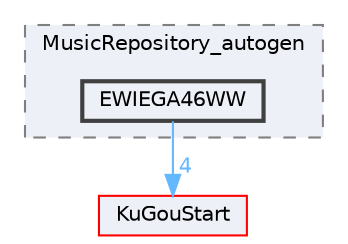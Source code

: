 digraph "EWIEGA46WW"
{
 // LATEX_PDF_SIZE
  bgcolor="transparent";
  edge [fontname=Helvetica,fontsize=10,labelfontname=Helvetica,labelfontsize=10];
  node [fontname=Helvetica,fontsize=10,shape=box,height=0.2,width=0.4];
  compound=true
  subgraph clusterdir_4bb637691895fdd0a8c297611b3de7ab {
    graph [ bgcolor="#edf0f7", pencolor="grey50", label="MusicRepository_autogen", fontname=Helvetica,fontsize=10 style="filled,dashed", URL="dir_4bb637691895fdd0a8c297611b3de7ab.html",tooltip=""]
  dir_29c39db2a25e143f613f8e2f85a7fada [label="EWIEGA46WW", fillcolor="#edf0f7", color="grey25", style="filled,bold", URL="dir_29c39db2a25e143f613f8e2f85a7fada.html",tooltip=""];
  }
  dir_e60601b218beddc6af0778ac41ea9cb2 [label="KuGouStart", fillcolor="#edf0f7", color="red", style="filled", URL="dir_e60601b218beddc6af0778ac41ea9cb2.html",tooltip=""];
  dir_29c39db2a25e143f613f8e2f85a7fada->dir_e60601b218beddc6af0778ac41ea9cb2 [headlabel="4", labeldistance=1.5 headhref="dir_000101_000172.html" href="dir_000101_000172.html" color="steelblue1" fontcolor="steelblue1"];
}
